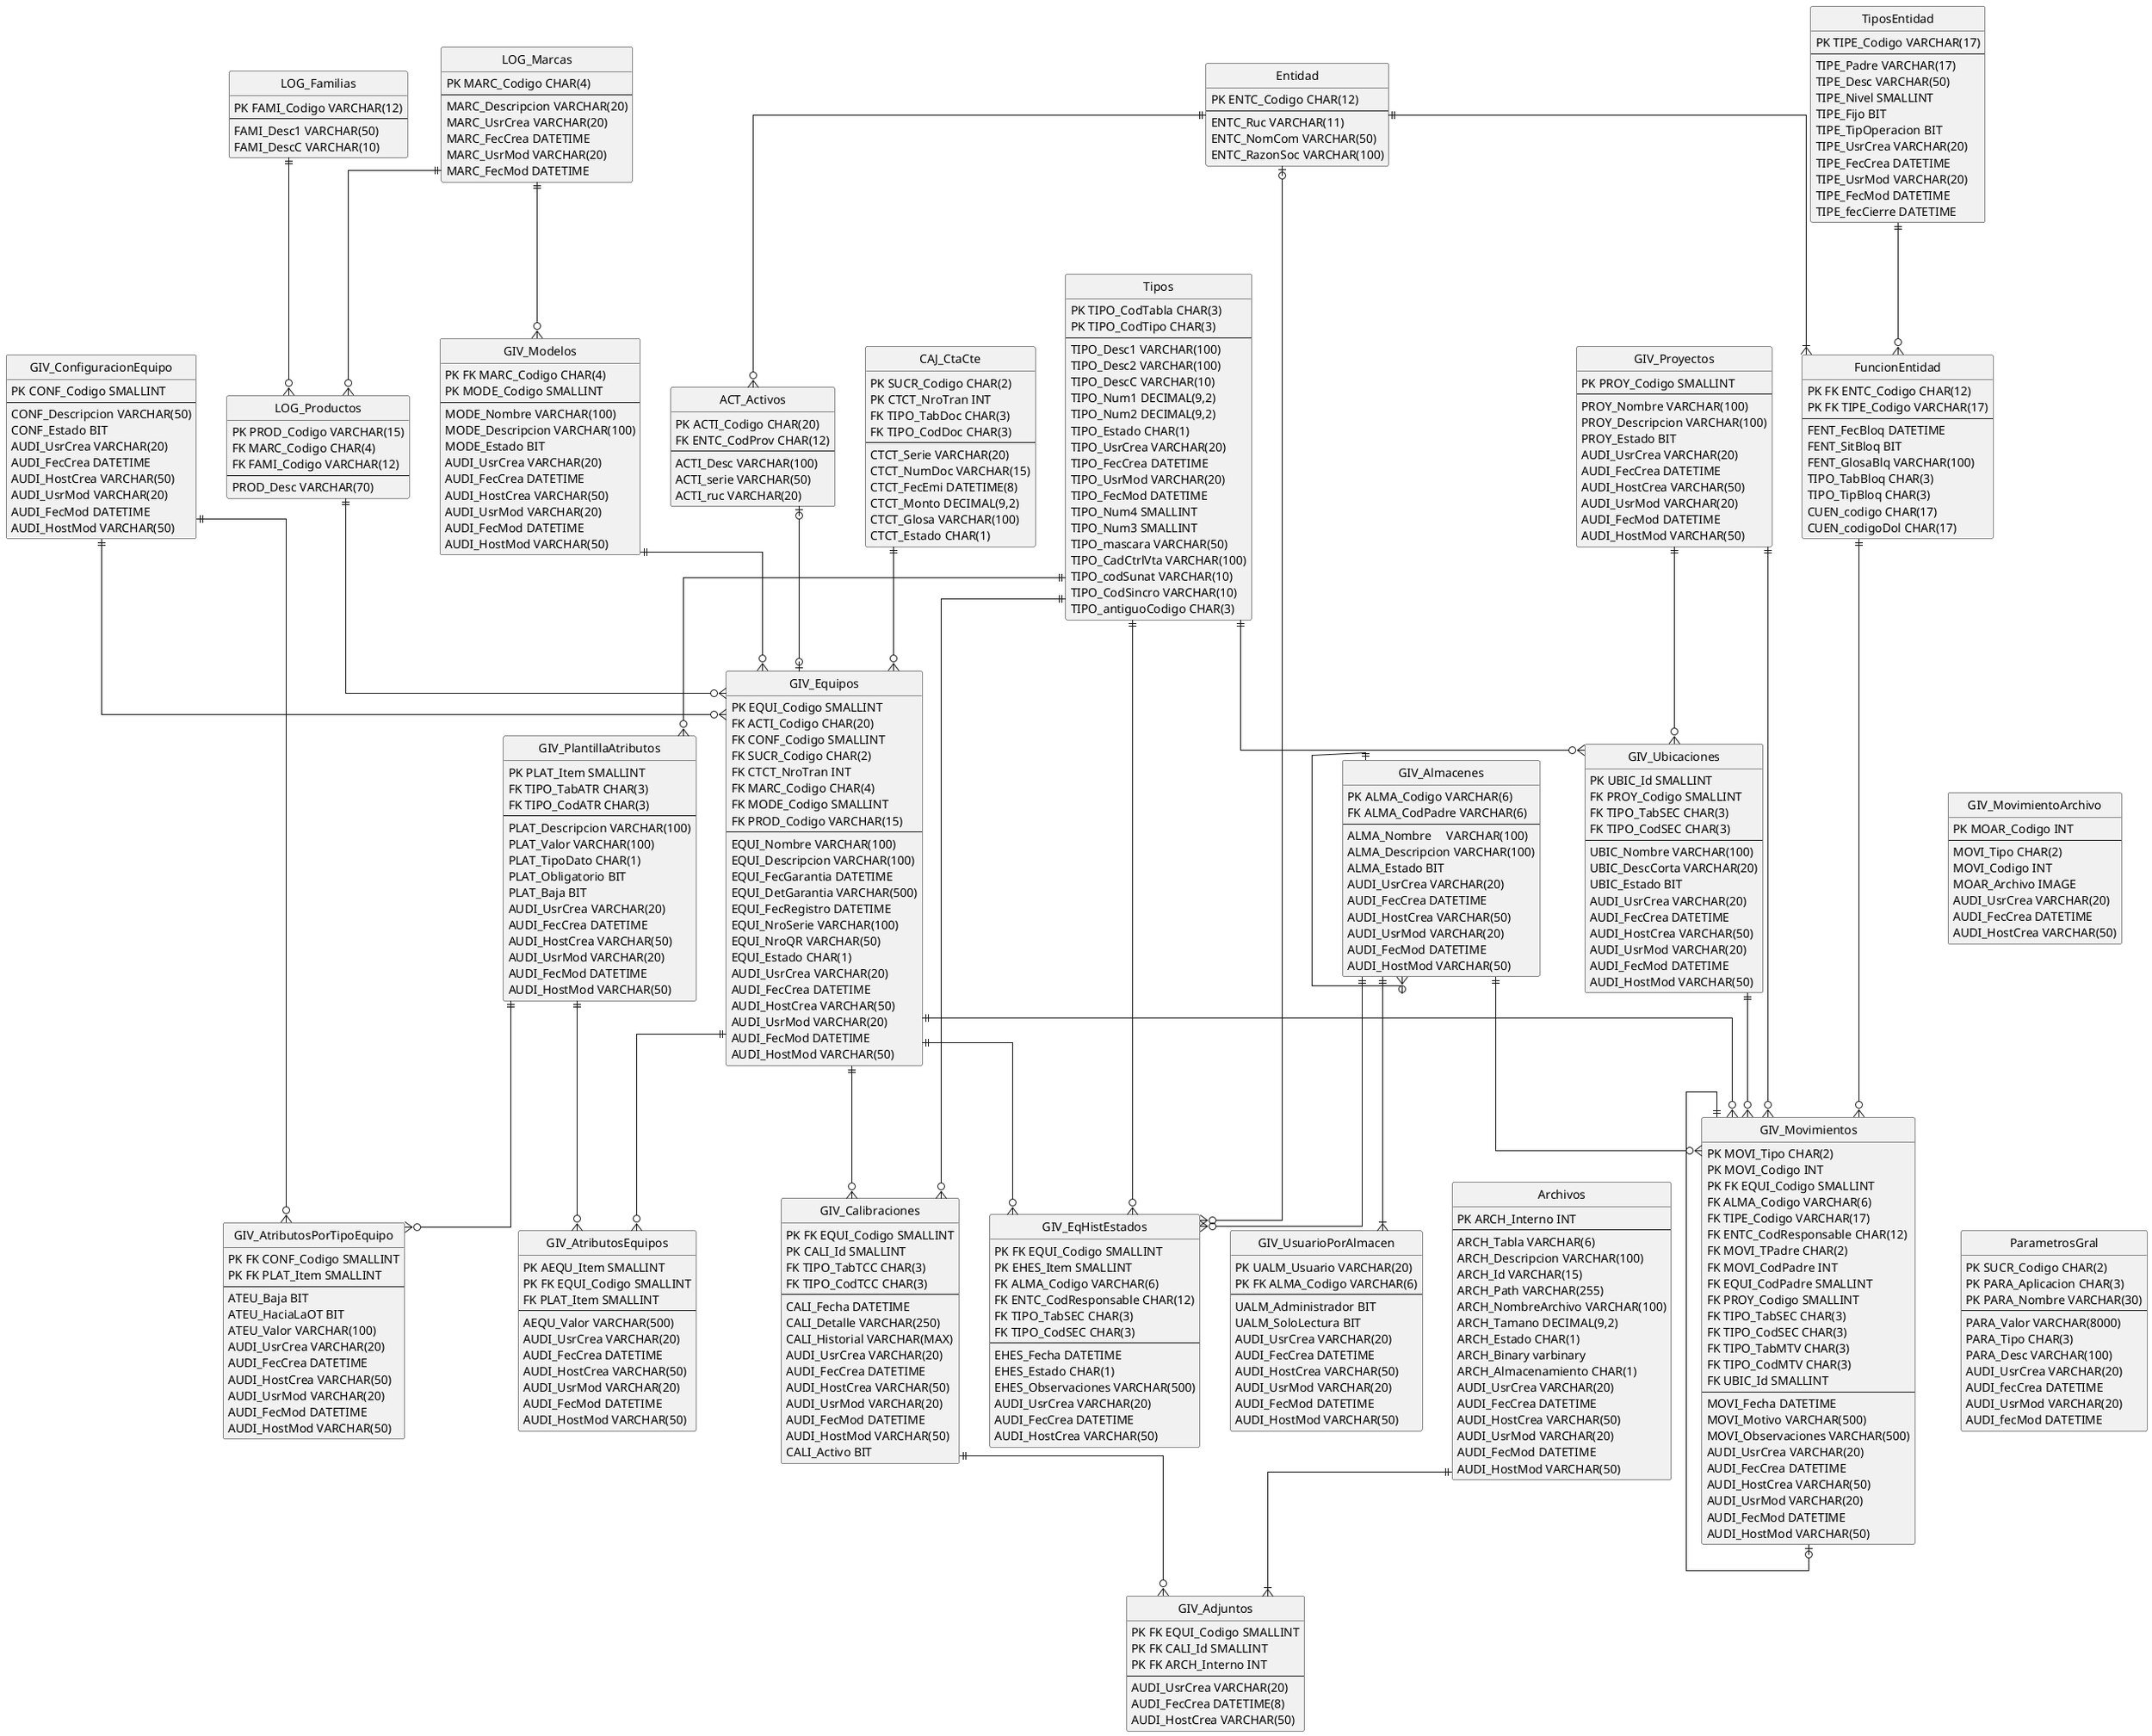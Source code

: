 @startuml Entidad Relacion NextSis
skinparam Linetype ortho
hide circle

entity ACT_Activos {
    PK ACTI_Codigo CHAR(20)
    FK ENTC_CodProv CHAR(12)
    --
    ACTI_Desc VARCHAR(100)
    ACTI_serie VARCHAR(50)
    ACTI_ruc VARCHAR(20)
}

entity Archivos {
    PK ARCH_Interno INT
    --
    ARCH_Tabla VARCHAR(6)
    ARCH_Descripcion VARCHAR(100)
    ARCH_Id VARCHAR(15)
    ARCH_Path VARCHAR(255)
    ARCH_NombreArchivo VARCHAR(100)
    ARCH_Tamano DECIMAL(9,2)
    ARCH_Estado CHAR(1)
    ARCH_Binary varbinary
    ARCH_Almacenamiento CHAR(1)
    AUDI_UsrCrea VARCHAR(20)
    AUDI_FecCrea DATETIME
    AUDI_HostCrea VARCHAR(50)
    AUDI_UsrMod VARCHAR(20)
    AUDI_FecMod DATETIME
    AUDI_HostMod VARCHAR(50)
}

entity CAJ_CtaCte {
    PK SUCR_Codigo CHAR(2)
    PK CTCT_NroTran INT
    FK TIPO_TabDoc CHAR(3)
    FK TIPO_CodDoc CHAR(3)
    --
    CTCT_Serie VARCHAR(20)
    CTCT_NumDoc VARCHAR(15)
    CTCT_FecEmi DATETIME(8)
    CTCT_Monto DECIMAL(9,2)
    CTCT_Glosa VARCHAR(100)
    CTCT_Estado CHAR(1)
}

entity Entidad {
    PK ENTC_Codigo CHAR(12)
    --
    ENTC_Ruc VARCHAR(11)
    ENTC_NomCom VARCHAR(50)
    ENTC_RazonSoc VARCHAR(100)
}

entity FuncionEntidad {
    PK FK ENTC_Codigo CHAR(12)
    PK FK TIPE_Codigo VARCHAR(17)
    --
    FENT_FecBloq DATETIME
    FENT_SitBloq BIT
    FENT_GlosaBlq VARCHAR(100)
    TIPO_TabBloq CHAR(3)
    TIPO_TipBloq CHAR(3)
    CUEN_codigo CHAR(17)
    CUEN_codigoDol CHAR(17)
}

entity GIV_Adjuntos {
    PK FK EQUI_Codigo SMALLINT
    PK FK CALI_Id SMALLINT
    PK FK ARCH_Interno INT
    --
    AUDI_UsrCrea VARCHAR(20)
    AUDI_FecCrea DATETIME(8)
    AUDI_HostCrea VARCHAR(50)
}

entity GIV_Almacenes {
    PK ALMA_Codigo VARCHAR(6)
    FK ALMA_CodPadre VARCHAR(6)
    --
    ALMA_Nombre	VARCHAR(100)
    ALMA_Descripcion VARCHAR(100)
    ALMA_Estado BIT
    AUDI_UsrCrea VARCHAR(20)
    AUDI_FecCrea DATETIME
    AUDI_HostCrea VARCHAR(50)
    AUDI_UsrMod VARCHAR(20)
    AUDI_FecMod DATETIME
    AUDI_HostMod VARCHAR(50)
}

entity GIV_AtributosEquipos {
    PK AEQU_Item SMALLINT
    PK FK EQUI_Codigo SMALLINT
    FK PLAT_Item SMALLINT
    --
    AEQU_Valor VARCHAR(500)
    AUDI_UsrCrea VARCHAR(20)
    AUDI_FecCrea DATETIME
    AUDI_HostCrea VARCHAR(50)
    AUDI_UsrMod VARCHAR(20)
    AUDI_FecMod DATETIME
    AUDI_HostMod VARCHAR(50)
}

entity GIV_AtributosPorTipoEquipo {
    PK FK CONF_Codigo SMALLINT
    PK FK PLAT_Item SMALLINT
    --
    ATEU_Baja BIT
    ATEU_HaciaLaOT BIT
    ATEU_Valor VARCHAR(100)
    AUDI_UsrCrea VARCHAR(20)
    AUDI_FecCrea DATETIME
    AUDI_HostCrea VARCHAR(50)
    AUDI_UsrMod VARCHAR(20)
    AUDI_FecMod DATETIME
    AUDI_HostMod VARCHAR(50)
}

entity GIV_Calibraciones {
    PK FK EQUI_Codigo SMALLINT
    PK CALI_Id SMALLINT
    FK TIPO_TabTCC CHAR(3)
    FK TIPO_CodTCC CHAR(3)
    --
    CALI_Fecha DATETIME
    CALI_Detalle VARCHAR(250)
    CALI_Historial VARCHAR(MAX)
    AUDI_UsrCrea VARCHAR(20)
    AUDI_FecCrea DATETIME
    AUDI_HostCrea VARCHAR(50)
    AUDI_UsrMod VARCHAR(20)
    AUDI_FecMod DATETIME
    AUDI_HostMod VARCHAR(50)
    CALI_Activo BIT
}

entity GIV_ConfiguracionEquipo {
    PK CONF_Codigo SMALLINT
    --
    CONF_Descripcion VARCHAR(50)
    CONF_Estado BIT
    AUDI_UsrCrea VARCHAR(20)
    AUDI_FecCrea DATETIME
    AUDI_HostCrea VARCHAR(50)
    AUDI_UsrMod VARCHAR(20)
    AUDI_FecMod DATETIME
    AUDI_HostMod VARCHAR(50)
}

entity GIV_EqHistEstados {
    PK FK EQUI_Codigo SMALLINT
    PK EHES_Item SMALLINT
    FK ALMA_Codigo VARCHAR(6)
    FK ENTC_CodResponsable CHAR(12)
    FK TIPO_TabSEC CHAR(3)
    FK TIPO_CodSEC CHAR(3)
    --
    EHES_Fecha DATETIME
    EHES_Estado CHAR(1)
    EHES_Observaciones VARCHAR(500)
    AUDI_UsrCrea VARCHAR(20)
    AUDI_FecCrea DATETIME
    AUDI_HostCrea VARCHAR(50)
}

entity GIV_Equipos {
    PK EQUI_Codigo SMALLINT
    FK ACTI_Codigo CHAR(20)
    FK CONF_Codigo SMALLINT
    FK SUCR_Codigo CHAR(2)
    FK CTCT_NroTran INT
    FK MARC_Codigo CHAR(4)
    FK MODE_Codigo SMALLINT
    FK PROD_Codigo VARCHAR(15)
    --
    EQUI_Nombre VARCHAR(100)
    EQUI_Descripcion VARCHAR(100)
    EQUI_FecGarantia DATETIME
    EQUI_DetGarantia VARCHAR(500)
    EQUI_FecRegistro DATETIME
    EQUI_NroSerie VARCHAR(100)
    EQUI_NroQR VARCHAR(50)
    EQUI_Estado CHAR(1)
    AUDI_UsrCrea VARCHAR(20)
    AUDI_FecCrea DATETIME
    AUDI_HostCrea VARCHAR(50)
    AUDI_UsrMod VARCHAR(20)
    AUDI_FecMod DATETIME
    AUDI_HostMod VARCHAR(50)
}

entity GIV_Modelos {
    PK FK MARC_Codigo CHAR(4)
    PK MODE_Codigo SMALLINT
    --
    MODE_Nombre VARCHAR(100)
    MODE_Descripcion VARCHAR(100)
    MODE_Estado BIT
    AUDI_UsrCrea VARCHAR(20)
    AUDI_FecCrea DATETIME
    AUDI_HostCrea VARCHAR(50)
    AUDI_UsrMod VARCHAR(20)
    AUDI_FecMod DATETIME
    AUDI_HostMod VARCHAR(50)
}

entity GIV_MovimientoArchivo {
    PK MOAR_Codigo INT
    --
    MOVI_Tipo CHAR(2)
    MOVI_Codigo INT
    MOAR_Archivo IMAGE
    AUDI_UsrCrea VARCHAR(20)
    AUDI_FecCrea DATETIME
    AUDI_HostCrea VARCHAR(50)
}

entity GIV_Movimientos {
    PK MOVI_Tipo CHAR(2)
    PK MOVI_Codigo INT
    PK FK EQUI_Codigo SMALLINT
    FK ALMA_Codigo VARCHAR(6)
    FK TIPE_Codigo VARCHAR(17)
    FK ENTC_CodResponsable CHAR(12)
    FK MOVI_TPadre CHAR(2)
    FK MOVI_CodPadre INT
    FK EQUI_CodPadre SMALLINT
    FK PROY_Codigo SMALLINT
    FK TIPO_TabSEC CHAR(3)
    FK TIPO_CodSEC CHAR(3)
    FK TIPO_TabMTV CHAR(3)
    FK TIPO_CodMTV CHAR(3)
    FK UBIC_Id SMALLINT
    --
    MOVI_Fecha DATETIME
    MOVI_Motivo VARCHAR(500)
    MOVI_Observaciones VARCHAR(500)
    AUDI_UsrCrea VARCHAR(20)
    AUDI_FecCrea DATETIME
    AUDI_HostCrea VARCHAR(50)
    AUDI_UsrMod VARCHAR(20)
    AUDI_FecMod DATETIME
    AUDI_HostMod VARCHAR(50)
}

entity GIV_PlantillaAtributos {
    PK PLAT_Item SMALLINT
    FK TIPO_TabATR CHAR(3)
    FK TIPO_CodATR CHAR(3)
    --
    PLAT_Descripcion VARCHAR(100)
    PLAT_Valor VARCHAR(100)
    PLAT_TipoDato CHAR(1)
    PLAT_Obligatorio BIT
    PLAT_Baja BIT
    AUDI_UsrCrea VARCHAR(20)
    AUDI_FecCrea DATETIME
    AUDI_HostCrea VARCHAR(50)
    AUDI_UsrMod VARCHAR(20)
    AUDI_FecMod DATETIME
    AUDI_HostMod VARCHAR(50)
}

entity GIV_Proyectos {
    PK PROY_Codigo SMALLINT
    --
    PROY_Nombre VARCHAR(100)
    PROY_Descripcion VARCHAR(100)
    PROY_Estado BIT
    AUDI_UsrCrea VARCHAR(20)
    AUDI_FecCrea DATETIME
    AUDI_HostCrea VARCHAR(50)
    AUDI_UsrMod VARCHAR(20)
    AUDI_FecMod DATETIME
    AUDI_HostMod VARCHAR(50)
}

entity GIV_Ubicaciones {
    PK UBIC_Id SMALLINT
    FK PROY_Codigo SMALLINT
    FK TIPO_TabSEC CHAR(3)
    FK TIPO_CodSEC CHAR(3)
    --
    UBIC_Nombre VARCHAR(100)
    UBIC_DescCorta VARCHAR(20)
    UBIC_Estado BIT
    AUDI_UsrCrea VARCHAR(20)
    AUDI_FecCrea DATETIME
    AUDI_HostCrea VARCHAR(50)
    AUDI_UsrMod VARCHAR(20)
    AUDI_FecMod DATETIME
    AUDI_HostMod VARCHAR(50)
}

entity GIV_UsuarioPorAlmacen {
    PK UALM_Usuario VARCHAR(20)
    PK FK ALMA_Codigo VARCHAR(6)
    --
    UALM_Administrador BIT
    UALM_SoloLectura BIT
    AUDI_UsrCrea VARCHAR(20)
    AUDI_FecCrea DATETIME
    AUDI_HostCrea VARCHAR(50)
    AUDI_UsrMod VARCHAR(20)
    AUDI_FecMod DATETIME
    AUDI_HostMod VARCHAR(50)
}

entity LOG_Familias {
    PK FAMI_Codigo VARCHAR(12)
    --
    FAMI_Desc1 VARCHAR(50)
    FAMI_DescC VARCHAR(10)
}

entity LOG_Marcas {
    PK MARC_Codigo CHAR(4)
    --
    MARC_Descripcion VARCHAR(20)
    MARC_UsrCrea VARCHAR(20)
    MARC_FecCrea DATETIME
    MARC_UsrMod VARCHAR(20)
    MARC_FecMod DATETIME
}

entity LOG_Productos {
    PK PROD_Codigo VARCHAR(15)
    FK MARC_Codigo CHAR(4)
    FK FAMI_Codigo VARCHAR(12)
    --
    PROD_Desc VARCHAR(70)
}

entity ParametrosGral {
    PK SUCR_Codigo CHAR(2)
    PK PARA_Aplicacion CHAR(3)
    PK PARA_Nombre VARCHAR(30)
    --
    PARA_Valor VARCHAR(8000)
    PARA_Tipo CHAR(3)
    PARA_Desc VARCHAR(100)
    AUDI_UsrCrea VARCHAR(20)
    AUDI_fecCrea DATETIME
    AUDI_UsrMod VARCHAR(20)
    AUDI_fecMod DATETIME
}

entity Tipos {
    PK TIPO_CodTabla CHAR(3)
    PK TIPO_CodTipo CHAR(3)
    --
    TIPO_Desc1 VARCHAR(100)
    TIPO_Desc2 VARCHAR(100)
    TIPO_DescC VARCHAR(10)
    TIPO_Num1 DECIMAL(9,2)
    TIPO_Num2 DECIMAL(9,2)
    TIPO_Estado CHAR(1)
    TIPO_UsrCrea VARCHAR(20)
    TIPO_FecCrea DATETIME
    TIPO_UsrMod VARCHAR(20)
    TIPO_FecMod DATETIME
    TIPO_Num4 SMALLINT
    TIPO_Num3 SMALLINT
    TIPO_mascara VARCHAR(50)
    TIPO_CadCtrlVta VARCHAR(100)
    TIPO_codSunat VARCHAR(10)
    TIPO_CodSincro VARCHAR(10)
    TIPO_antiguoCodigo CHAR(3)
}

entity TiposEntidad {
    PK TIPE_Codigo VARCHAR(17)
    --
    TIPE_Padre VARCHAR(17)
    TIPE_Desc VARCHAR(50)
    TIPE_Nivel SMALLINT
    TIPE_Fijo BIT
    TIPE_TipOperacion BIT
    TIPE_UsrCrea VARCHAR(20)
    TIPE_FecCrea DATETIME
    TIPE_UsrMod VARCHAR(20)
    TIPE_FecMod DATETIME
    TIPE_fecCierre DATETIME
}

ACT_Activos |o--o| GIV_Equipos
Archivos ||--|{ GIV_Adjuntos
CAJ_CtaCte ||--o{ GIV_Equipos
Entidad ||--|{ FuncionEntidad
Entidad |o--o{ GIV_EqHistEstados
Entidad ||--o{ ACT_Activos
FuncionEntidad ||--o{ GIV_Movimientos
GIV_Almacenes ||--|{ GIV_UsuarioPorAlmacen
GIV_Almacenes ||--o{ GIV_Almacenes
GIV_Almacenes ||--o{ GIV_EqHistEstados
GIV_Almacenes ||--o{ GIV_Movimientos
GIV_Calibraciones ||--o{ GIV_Adjuntos
GIV_ConfiguracionEquipo ||--o{ GIV_Equipos
GIV_ConfiguracionEquipo ||--o{ GIV_AtributosPorTipoEquipo
GIV_Equipos ||--o{ GIV_Calibraciones
GIV_Equipos ||--o{ GIV_EqHistEstados
GIV_Equipos ||--o{ GIV_Movimientos
GIV_Equipos ||--o{ GIV_AtributosEquipos
GIV_Modelos ||--o{ GIV_Equipos
GIV_Movimientos ||--o| GIV_Movimientos
GIV_Ubicaciones ||--o{ GIV_Movimientos
GIV_PlantillaAtributos ||--o{ GIV_AtributosEquipos
GIV_PlantillaAtributos ||--o{ GIV_AtributosPorTipoEquipo
GIV_Proyectos ||--o{ GIV_Ubicaciones
GIV_Proyectos ||--o{ GIV_Movimientos
LOG_Familias ||--o{ LOG_Productos
LOG_Marcas ||--o{ LOG_Productos
LOG_Marcas ||--o{ GIV_Modelos
LOG_Productos ||--o{ GIV_Equipos
Tipos ||--o{ GIV_PlantillaAtributos
Tipos ||--o{ GIV_Calibraciones
Tipos ||--o{ GIV_EqHistEstados
Tipos ||--o{ GIV_Ubicaciones
TiposEntidad ||--o{ FuncionEntidad

FuncionEntidad -[hidden]-> GIV_MovimientoArchivo
GIV_MovimientoArchivo -[hidden]-> ParametrosGral
@enduml